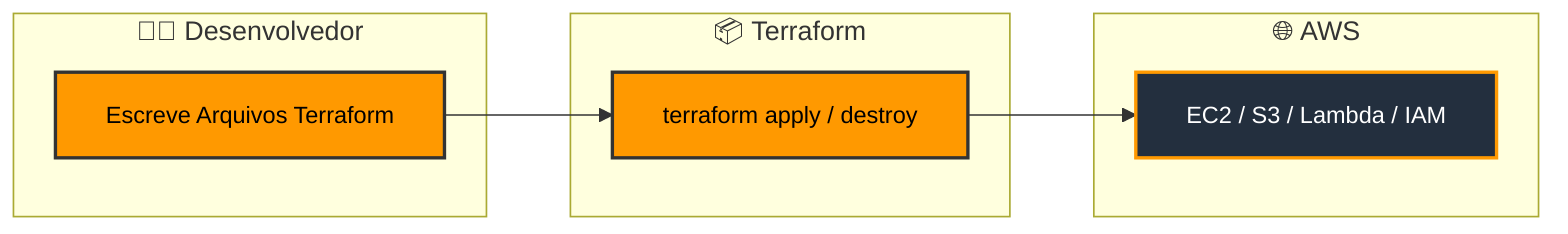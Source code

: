 flowchart LR
    classDef awsNode fill:#232F3E,stroke:#F90,stroke-width:2px,color:#FFF,font-size:14px;
    classDef devNode fill:#FF9900,stroke:#333,stroke-width:2px,color:#000,font-size:14px;

    subgraph "👨‍💻 Desenvolvedor"
        A[Escreve Arquivos Terraform]:::devNode
    end

    subgraph "📦 Terraform"
        B[terraform apply / destroy]:::devNode
    end

    subgraph "🌐 AWS"
        C[EC2 / S3 / Lambda / IAM]:::awsNode
    end

    A --> B --> C